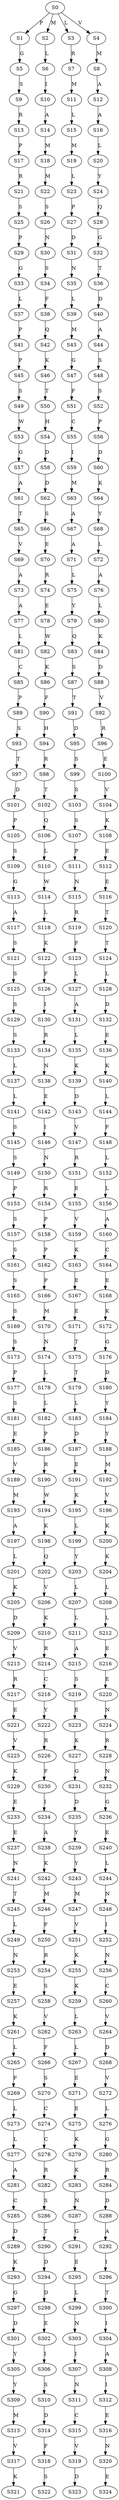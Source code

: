 strict digraph  {
	S0 -> S1 [ label = P ];
	S0 -> S2 [ label = M ];
	S0 -> S3 [ label = L ];
	S0 -> S4 [ label = V ];
	S1 -> S5 [ label = G ];
	S2 -> S6 [ label = L ];
	S3 -> S7 [ label = R ];
	S4 -> S8 [ label = M ];
	S5 -> S9 [ label = S ];
	S6 -> S10 [ label = I ];
	S7 -> S11 [ label = M ];
	S8 -> S12 [ label = A ];
	S9 -> S13 [ label = R ];
	S10 -> S14 [ label = A ];
	S11 -> S15 [ label = L ];
	S12 -> S16 [ label = A ];
	S13 -> S17 [ label = P ];
	S14 -> S18 [ label = M ];
	S15 -> S19 [ label = M ];
	S16 -> S20 [ label = L ];
	S17 -> S21 [ label = R ];
	S18 -> S22 [ label = M ];
	S19 -> S23 [ label = L ];
	S20 -> S24 [ label = Y ];
	S21 -> S25 [ label = S ];
	S22 -> S26 [ label = S ];
	S23 -> S27 [ label = P ];
	S24 -> S28 [ label = Q ];
	S25 -> S29 [ label = P ];
	S26 -> S30 [ label = N ];
	S27 -> S31 [ label = D ];
	S28 -> S32 [ label = G ];
	S29 -> S33 [ label = G ];
	S30 -> S34 [ label = S ];
	S31 -> S35 [ label = N ];
	S32 -> S36 [ label = T ];
	S33 -> S37 [ label = L ];
	S34 -> S38 [ label = F ];
	S35 -> S39 [ label = L ];
	S36 -> S40 [ label = D ];
	S37 -> S41 [ label = P ];
	S38 -> S42 [ label = Q ];
	S39 -> S43 [ label = M ];
	S40 -> S44 [ label = A ];
	S41 -> S45 [ label = P ];
	S42 -> S46 [ label = K ];
	S43 -> S47 [ label = G ];
	S44 -> S48 [ label = S ];
	S45 -> S49 [ label = S ];
	S46 -> S50 [ label = T ];
	S47 -> S51 [ label = F ];
	S48 -> S52 [ label = S ];
	S49 -> S53 [ label = W ];
	S50 -> S54 [ label = H ];
	S51 -> S55 [ label = C ];
	S52 -> S56 [ label = P ];
	S53 -> S57 [ label = G ];
	S54 -> S58 [ label = D ];
	S55 -> S59 [ label = I ];
	S56 -> S60 [ label = D ];
	S57 -> S61 [ label = A ];
	S58 -> S62 [ label = D ];
	S59 -> S63 [ label = M ];
	S60 -> S64 [ label = K ];
	S61 -> S65 [ label = T ];
	S62 -> S66 [ label = S ];
	S63 -> S67 [ label = A ];
	S64 -> S68 [ label = Y ];
	S65 -> S69 [ label = V ];
	S66 -> S70 [ label = E ];
	S67 -> S71 [ label = A ];
	S68 -> S72 [ label = L ];
	S69 -> S73 [ label = A ];
	S70 -> S74 [ label = R ];
	S71 -> S75 [ label = L ];
	S72 -> S76 [ label = A ];
	S73 -> S77 [ label = A ];
	S74 -> S78 [ label = E ];
	S75 -> S79 [ label = Y ];
	S76 -> S80 [ label = L ];
	S77 -> S81 [ label = L ];
	S78 -> S82 [ label = W ];
	S79 -> S83 [ label = Q ];
	S80 -> S84 [ label = K ];
	S81 -> S85 [ label = C ];
	S82 -> S86 [ label = K ];
	S83 -> S87 [ label = S ];
	S84 -> S88 [ label = D ];
	S85 -> S89 [ label = P ];
	S86 -> S90 [ label = F ];
	S87 -> S91 [ label = T ];
	S88 -> S92 [ label = V ];
	S89 -> S93 [ label = S ];
	S90 -> S94 [ label = H ];
	S91 -> S95 [ label = D ];
	S92 -> S96 [ label = R ];
	S93 -> S97 [ label = T ];
	S94 -> S98 [ label = R ];
	S95 -> S99 [ label = S ];
	S96 -> S100 [ label = E ];
	S97 -> S101 [ label = D ];
	S98 -> S102 [ label = T ];
	S99 -> S103 [ label = S ];
	S100 -> S104 [ label = V ];
	S101 -> S105 [ label = P ];
	S102 -> S106 [ label = Q ];
	S103 -> S107 [ label = S ];
	S104 -> S108 [ label = K ];
	S105 -> S109 [ label = S ];
	S106 -> S110 [ label = L ];
	S107 -> S111 [ label = P ];
	S108 -> S112 [ label = E ];
	S109 -> S113 [ label = G ];
	S110 -> S114 [ label = W ];
	S111 -> S115 [ label = N ];
	S112 -> S116 [ label = E ];
	S113 -> S117 [ label = A ];
	S114 -> S118 [ label = L ];
	S115 -> S119 [ label = R ];
	S116 -> S120 [ label = T ];
	S117 -> S121 [ label = S ];
	S118 -> S122 [ label = K ];
	S119 -> S123 [ label = F ];
	S120 -> S124 [ label = T ];
	S121 -> S125 [ label = S ];
	S122 -> S126 [ label = F ];
	S123 -> S127 [ label = L ];
	S124 -> S128 [ label = L ];
	S125 -> S129 [ label = S ];
	S126 -> S130 [ label = I ];
	S127 -> S131 [ label = A ];
	S128 -> S132 [ label = D ];
	S129 -> S133 [ label = S ];
	S130 -> S134 [ label = R ];
	S131 -> S135 [ label = L ];
	S132 -> S136 [ label = E ];
	S133 -> S137 [ label = L ];
	S134 -> S138 [ label = N ];
	S135 -> S139 [ label = K ];
	S136 -> S140 [ label = K ];
	S137 -> S141 [ label = L ];
	S138 -> S142 [ label = E ];
	S139 -> S143 [ label = D ];
	S140 -> S144 [ label = L ];
	S141 -> S145 [ label = S ];
	S142 -> S146 [ label = I ];
	S143 -> S147 [ label = V ];
	S144 -> S148 [ label = F ];
	S145 -> S149 [ label = S ];
	S146 -> S150 [ label = N ];
	S147 -> S151 [ label = R ];
	S148 -> S152 [ label = L ];
	S149 -> S153 [ label = P ];
	S150 -> S154 [ label = R ];
	S151 -> S155 [ label = E ];
	S152 -> S156 [ label = L ];
	S153 -> S157 [ label = S ];
	S154 -> S158 [ label = P ];
	S155 -> S159 [ label = V ];
	S156 -> S160 [ label = A ];
	S157 -> S161 [ label = S ];
	S158 -> S162 [ label = P ];
	S159 -> S163 [ label = K ];
	S160 -> S164 [ label = C ];
	S161 -> S165 [ label = S ];
	S162 -> S166 [ label = P ];
	S163 -> S167 [ label = E ];
	S164 -> S168 [ label = E ];
	S165 -> S169 [ label = S ];
	S166 -> S170 [ label = M ];
	S167 -> S171 [ label = E ];
	S168 -> S172 [ label = K ];
	S169 -> S173 [ label = S ];
	S170 -> S174 [ label = N ];
	S171 -> S175 [ label = T ];
	S172 -> S176 [ label = G ];
	S173 -> S177 [ label = P ];
	S174 -> S178 [ label = L ];
	S175 -> S179 [ label = T ];
	S176 -> S180 [ label = D ];
	S177 -> S181 [ label = S ];
	S178 -> S182 [ label = L ];
	S179 -> S183 [ label = L ];
	S180 -> S184 [ label = Y ];
	S181 -> S185 [ label = E ];
	S182 -> S186 [ label = P ];
	S183 -> S187 [ label = D ];
	S184 -> S188 [ label = Y ];
	S185 -> S189 [ label = V ];
	S186 -> S190 [ label = R ];
	S187 -> S191 [ label = E ];
	S188 -> S192 [ label = M ];
	S189 -> S193 [ label = M ];
	S190 -> S194 [ label = W ];
	S191 -> S195 [ label = K ];
	S192 -> S196 [ label = V ];
	S193 -> S197 [ label = A ];
	S194 -> S198 [ label = K ];
	S195 -> S199 [ label = L ];
	S196 -> S200 [ label = K ];
	S197 -> S201 [ label = L ];
	S198 -> S202 [ label = Q ];
	S199 -> S203 [ label = Y ];
	S200 -> S204 [ label = K ];
	S201 -> S205 [ label = K ];
	S202 -> S206 [ label = V ];
	S203 -> S207 [ label = L ];
	S204 -> S208 [ label = L ];
	S205 -> S209 [ label = D ];
	S206 -> S210 [ label = K ];
	S207 -> S211 [ label = L ];
	S208 -> S212 [ label = L ];
	S209 -> S213 [ label = V ];
	S210 -> S214 [ label = R ];
	S211 -> S215 [ label = A ];
	S212 -> S216 [ label = E ];
	S213 -> S217 [ label = R ];
	S214 -> S218 [ label = C ];
	S215 -> S219 [ label = S ];
	S216 -> S220 [ label = E ];
	S217 -> S221 [ label = E ];
	S218 -> S222 [ label = Y ];
	S219 -> S223 [ label = E ];
	S220 -> S224 [ label = N ];
	S221 -> S225 [ label = V ];
	S222 -> S226 [ label = R ];
	S223 -> S227 [ label = K ];
	S224 -> S228 [ label = R ];
	S225 -> S229 [ label = K ];
	S226 -> S230 [ label = F ];
	S227 -> S231 [ label = G ];
	S228 -> S232 [ label = N ];
	S229 -> S233 [ label = E ];
	S230 -> S234 [ label = I ];
	S231 -> S235 [ label = D ];
	S232 -> S236 [ label = G ];
	S233 -> S237 [ label = E ];
	S234 -> S238 [ label = A ];
	S235 -> S239 [ label = Y ];
	S236 -> S240 [ label = E ];
	S237 -> S241 [ label = N ];
	S238 -> S242 [ label = K ];
	S239 -> S243 [ label = Y ];
	S240 -> S244 [ label = L ];
	S241 -> S245 [ label = T ];
	S242 -> S246 [ label = M ];
	S243 -> S247 [ label = M ];
	S244 -> S248 [ label = N ];
	S245 -> S249 [ label = L ];
	S246 -> S250 [ label = F ];
	S247 -> S251 [ label = V ];
	S248 -> S252 [ label = I ];
	S249 -> S253 [ label = N ];
	S250 -> S254 [ label = R ];
	S251 -> S255 [ label = K ];
	S252 -> S256 [ label = N ];
	S253 -> S257 [ label = E ];
	S254 -> S258 [ label = S ];
	S255 -> S259 [ label = K ];
	S256 -> S260 [ label = C ];
	S257 -> S261 [ label = K ];
	S258 -> S262 [ label = V ];
	S259 -> S263 [ label = L ];
	S260 -> S264 [ label = V ];
	S261 -> S265 [ label = L ];
	S262 -> S266 [ label = F ];
	S263 -> S267 [ label = L ];
	S264 -> S268 [ label = D ];
	S265 -> S269 [ label = F ];
	S266 -> S270 [ label = S ];
	S267 -> S271 [ label = E ];
	S268 -> S272 [ label = V ];
	S269 -> S273 [ label = L ];
	S270 -> S274 [ label = C ];
	S271 -> S275 [ label = E ];
	S272 -> S276 [ label = L ];
	S273 -> S277 [ label = L ];
	S274 -> S278 [ label = C ];
	S275 -> S279 [ label = K ];
	S276 -> S280 [ label = G ];
	S277 -> S281 [ label = A ];
	S278 -> S282 [ label = R ];
	S279 -> S283 [ label = K ];
	S280 -> S284 [ label = R ];
	S281 -> S285 [ label = C ];
	S282 -> S286 [ label = S ];
	S283 -> S287 [ label = N ];
	S284 -> S288 [ label = D ];
	S285 -> S289 [ label = D ];
	S286 -> S290 [ label = T ];
	S287 -> S291 [ label = G ];
	S288 -> S292 [ label = A ];
	S289 -> S293 [ label = K ];
	S290 -> S294 [ label = D ];
	S291 -> S295 [ label = E ];
	S292 -> S296 [ label = I ];
	S293 -> S297 [ label = G ];
	S294 -> S298 [ label = D ];
	S295 -> S299 [ label = L ];
	S296 -> S300 [ label = T ];
	S297 -> S301 [ label = D ];
	S298 -> S302 [ label = E ];
	S299 -> S303 [ label = N ];
	S300 -> S304 [ label = I ];
	S301 -> S305 [ label = Y ];
	S302 -> S306 [ label = I ];
	S303 -> S307 [ label = I ];
	S304 -> S308 [ label = A ];
	S305 -> S309 [ label = Y ];
	S306 -> S310 [ label = S ];
	S307 -> S311 [ label = N ];
	S308 -> S312 [ label = I ];
	S309 -> S313 [ label = M ];
	S310 -> S314 [ label = D ];
	S311 -> S315 [ label = C ];
	S312 -> S316 [ label = E ];
	S313 -> S317 [ label = V ];
	S314 -> S318 [ label = F ];
	S315 -> S319 [ label = V ];
	S316 -> S320 [ label = N ];
	S317 -> S321 [ label = K ];
	S318 -> S322 [ label = S ];
	S319 -> S323 [ label = D ];
	S320 -> S324 [ label = E ];
}
